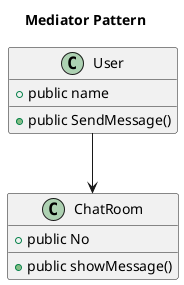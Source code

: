 @startuml
title Mediator Pattern
class User {
    + public name
    + public SendMessage()
}

class ChatRoom {
    + public showMessage()
    + public No
}

User --> ChatRoom
@enduml
